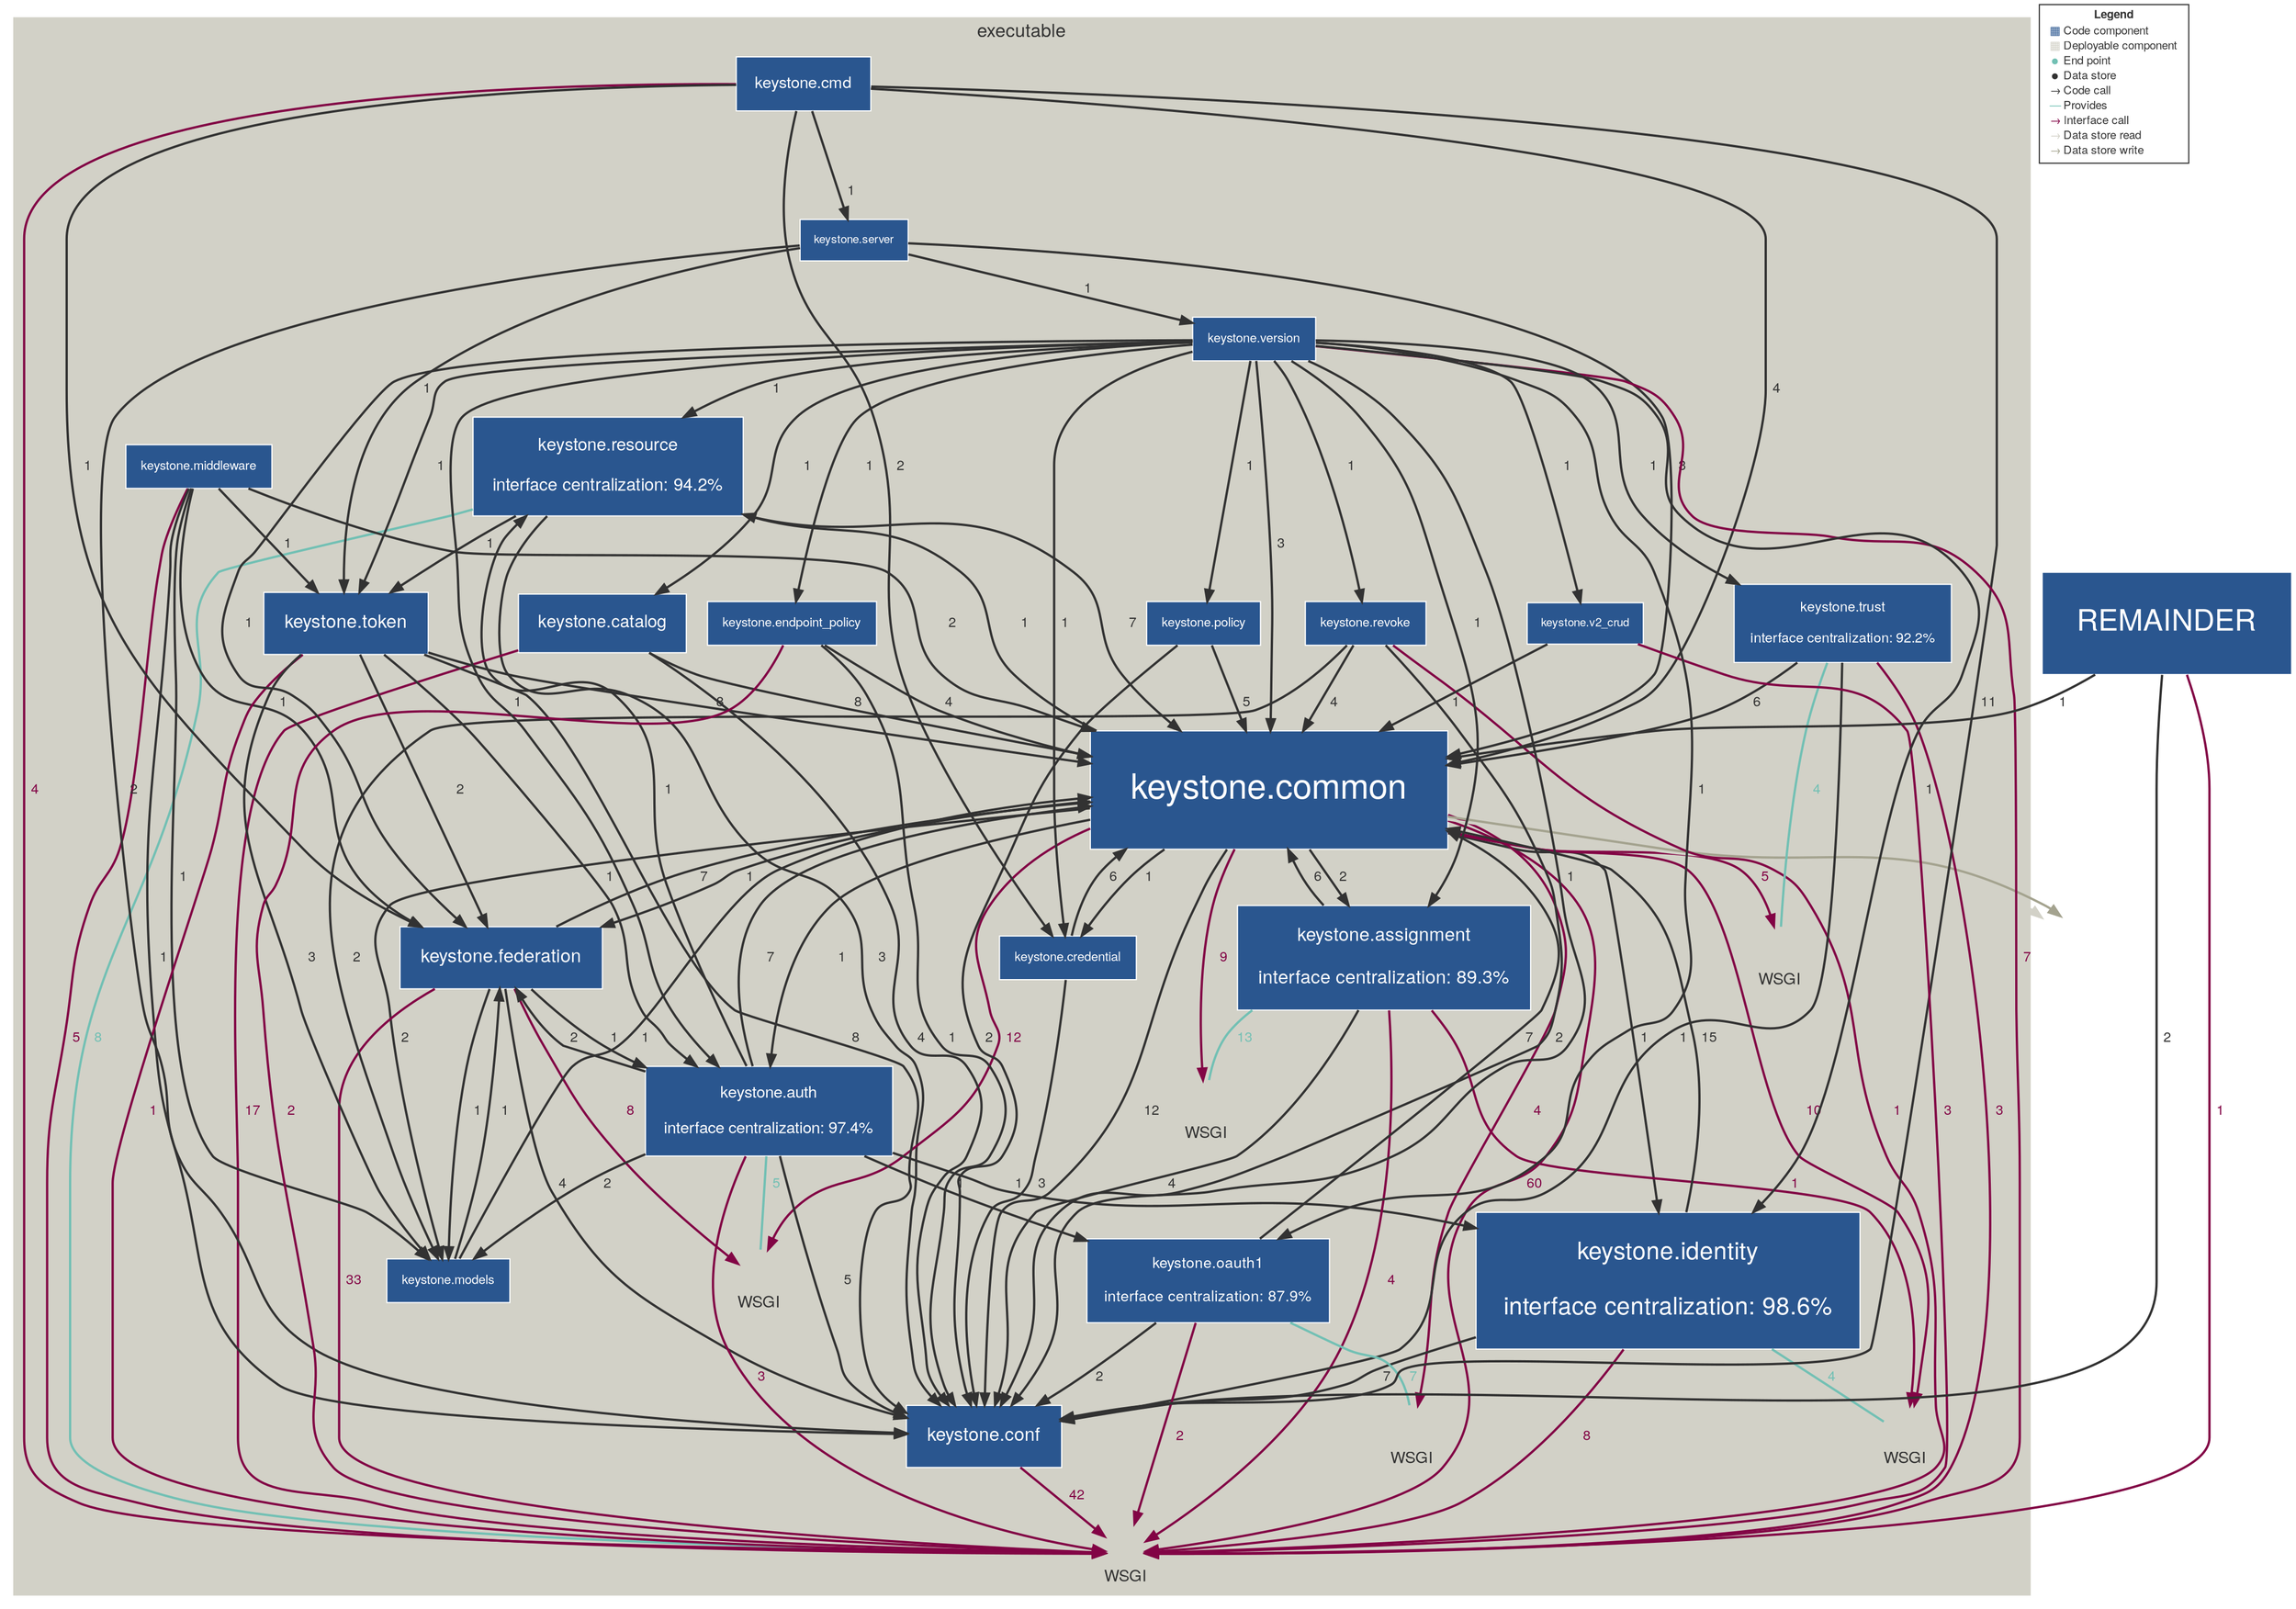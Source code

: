 digraph "Graph" {
compound=true
rankdir=TD
subgraph "cluster-keystone" {
style="filled"
color="#D2D1C7"
fontname="Helvetica Neue"
fontsize="16"
fontcolor="#323232"
label="executable"
"keystone.resource@keystone" [ shape="box" style="filled" fillcolor="#2A568F" penwidth="1" color="#FFFFFF" fontname="Helvetica Neue" fontcolor="#FFFFFF" fontsize="15" margin="0.24" label="keystone.resource

interface centralization: 94.2%" ]
"INTERFACE-WSGI@keystone.resource@keystone" [ shape="box" penwidth="0" fontname="Helvetica Neue" fontcolor="#323232" fontsize="14" image="icon-endpoint.png" width="0.500" height="0.750" fixedsize="true" labelloc="b" label="WSGI" ]
"keystone.common@keystone" [ shape="box" style="filled" fillcolor="#2A568F" penwidth="1" color="#FFFFFF" fontname="Helvetica Neue" fontcolor="#FFFFFF" fontsize="30" margin="0.48" label="keystone.common" ]
"keystone.federation@keystone" [ shape="box" style="filled" fillcolor="#2A568F" penwidth="1" color="#FFFFFF" fontname="Helvetica Neue" fontcolor="#FFFFFF" fontsize="16" margin="0.256" label="keystone.federation" ]
"keystone.models@keystone" [ shape="box" style="filled" fillcolor="#2A568F" penwidth="1" color="#FFFFFF" fontname="Helvetica Neue" fontcolor="#FFFFFF" fontsize="11" margin="0.176" label="keystone.models" ]
"keystone.revoke@keystone" [ shape="box" style="filled" fillcolor="#2A568F" penwidth="1" color="#FFFFFF" fontname="Helvetica Neue" fontcolor="#FFFFFF" fontsize="11" margin="0.176" label="keystone.revoke" ]
"keystone.auth@keystone" [ shape="box" style="filled" fillcolor="#2A568F" penwidth="1" color="#FFFFFF" fontname="Helvetica Neue" fontcolor="#FFFFFF" fontsize="14" margin="0.224" label="keystone.auth

interface centralization: 97.4%" ]
"INTERFACE-WSGI@keystone.auth@keystone" [ shape="box" penwidth="0" fontname="Helvetica Neue" fontcolor="#323232" fontsize="14" image="icon-endpoint.png" width="0.500" height="0.750" fixedsize="true" labelloc="b" label="WSGI" ]
"keystone.catalog@keystone" [ shape="box" style="filled" fillcolor="#2A568F" penwidth="1" color="#FFFFFF" fontname="Helvetica Neue" fontcolor="#FFFFFF" fontsize="15" margin="0.24" label="keystone.catalog" ]
"keystone.middleware@keystone" [ shape="box" style="filled" fillcolor="#2A568F" penwidth="1" color="#FFFFFF" fontname="Helvetica Neue" fontcolor="#FFFFFF" fontsize="11" margin="0.176" label="keystone.middleware" ]
"keystone.assignment@keystone" [ shape="box" style="filled" fillcolor="#2A568F" penwidth="1" color="#FFFFFF" fontname="Helvetica Neue" fontcolor="#FFFFFF" fontsize="16" margin="0.256" label="keystone.assignment

interface centralization: 89.3%" ]
"INTERFACE-WSGI@keystone.assignment@keystone" [ shape="box" penwidth="0" fontname="Helvetica Neue" fontcolor="#323232" fontsize="14" image="icon-endpoint.png" width="0.500" height="0.750" fixedsize="true" labelloc="b" label="WSGI" ]
"keystone.policy@keystone" [ shape="box" style="filled" fillcolor="#2A568F" penwidth="1" color="#FFFFFF" fontname="Helvetica Neue" fontcolor="#FFFFFF" fontsize="11" margin="0.176" label="keystone.policy" ]
"keystone.token@keystone" [ shape="box" style="filled" fillcolor="#2A568F" penwidth="1" color="#FFFFFF" fontname="Helvetica Neue" fontcolor="#FFFFFF" fontsize="16" margin="0.256" label="keystone.token" ]
"keystone.identity@keystone" [ shape="box" style="filled" fillcolor="#2A568F" penwidth="1" color="#FFFFFF" fontname="Helvetica Neue" fontcolor="#FFFFFF" fontsize="21" margin="0.336" label="keystone.identity

interface centralization: 98.6%" ]
"INTERFACE-WSGI@keystone.identity@keystone" [ shape="box" penwidth="0" fontname="Helvetica Neue" fontcolor="#323232" fontsize="14" image="icon-endpoint.png" width="0.500" height="0.750" fixedsize="true" labelloc="b" label="WSGI" ]
"keystone.trust@keystone" [ shape="box" style="filled" fillcolor="#2A568F" penwidth="1" color="#FFFFFF" fontname="Helvetica Neue" fontcolor="#FFFFFF" fontsize="12" margin="0.192" label="keystone.trust

interface centralization: 92.2%" ]
"INTERFACE-WSGI@keystone.trust@keystone" [ shape="box" penwidth="0" fontname="Helvetica Neue" fontcolor="#323232" fontsize="14" image="icon-endpoint.png" width="0.500" height="0.750" fixedsize="true" labelloc="b" label="WSGI" ]
"keystone.oauth1@keystone" [ shape="box" style="filled" fillcolor="#2A568F" penwidth="1" color="#FFFFFF" fontname="Helvetica Neue" fontcolor="#FFFFFF" fontsize="13" margin="0.20800000000000002" label="keystone.oauth1

interface centralization: 87.9%" ]
"INTERFACE-WSGI@keystone.oauth1@keystone" [ shape="box" penwidth="0" fontname="Helvetica Neue" fontcolor="#323232" fontsize="14" image="icon-endpoint.png" width="0.500" height="0.750" fixedsize="true" labelloc="b" label="WSGI" ]
"keystone.cmd@keystone" [ shape="box" style="filled" fillcolor="#2A568F" penwidth="1" color="#FFFFFF" fontname="Helvetica Neue" fontcolor="#FFFFFF" fontsize="14" margin="0.224" label="keystone.cmd" ]
"keystone.server@keystone" [ shape="box" style="filled" fillcolor="#2A568F" penwidth="1" color="#FFFFFF" fontname="Helvetica Neue" fontcolor="#FFFFFF" fontsize="10" margin="0.16" label="keystone.server" ]
"keystone.endpoint_policy@keystone" [ shape="box" style="filled" fillcolor="#2A568F" penwidth="1" color="#FFFFFF" fontname="Helvetica Neue" fontcolor="#FFFFFF" fontsize="11" margin="0.176" label="keystone.endpoint_policy" ]
"keystone.v2_crud@keystone" [ shape="box" style="filled" fillcolor="#2A568F" penwidth="1" color="#FFFFFF" fontname="Helvetica Neue" fontcolor="#FFFFFF" fontsize="10" margin="0.16" label="keystone.v2_crud" ]
"keystone.conf@keystone" [ shape="box" style="filled" fillcolor="#2A568F" penwidth="1" color="#FFFFFF" fontname="Helvetica Neue" fontcolor="#FFFFFF" fontsize="16" margin="0.256" label="keystone.conf" ]
"keystone.version@keystone" [ shape="box" style="filled" fillcolor="#2A568F" penwidth="1" color="#FFFFFF" fontname="Helvetica Neue" fontcolor="#FFFFFF" fontsize="11" margin="0.176" label="keystone.version" ]
"keystone.credential@keystone" [ shape="box" style="filled" fillcolor="#2A568F" penwidth="1" color="#FFFFFF" fontname="Helvetica Neue" fontcolor="#FFFFFF" fontsize="11" margin="0.176" label="keystone.credential" ]
}
"REMAINDER@NOT_DEPLOYED" [ shape="box" style="filled" fillcolor="#2A568F" penwidth="1" color="#FFFFFF" fontname="Helvetica Neue" fontcolor="#FFFFFF" fontsize="26" margin="0.41600000000000004" label="REMAINDER" ]
"15cd1788-1231-4e6e-9c41-bbcd42a2f4ff@NOT_DEPLOYED" [ shape="box" penwidth="0" fontname="Helvetica Neue" fontcolor="#323232" fontsize="16" image="icon-datastore.png" width="1.000" height="1.000" fixedsize="true" label="" ]
"keystone.resource@keystone" -> "keystone.common@keystone" [ penwidth="2" color="#323232" fontcolor="#323232" fontname="Helvetica Neue" fontsize="12" label="  7" ]
"keystone.resource@keystone" -> "keystone.token@keystone" [ penwidth="2" color="#323232" fontcolor="#323232" fontname="Helvetica Neue" fontsize="12" label="  1" ]
"keystone.resource@keystone" -> "keystone.conf@keystone" [ penwidth="2" color="#323232" fontcolor="#323232" fontname="Helvetica Neue" fontsize="12" label="  3" ]
"keystone.resource@keystone" -> "INTERFACE-WSGI@keystone.resource@keystone" [ penwidth="2" color="#72C0B4" fontcolor="#72C0B4" fontname="Helvetica Neue" fontsize="12" arrowhead="none" label="  8" ]
"keystone.common@keystone" -> "keystone.resource@keystone" [ penwidth="2" color="#323232" fontcolor="#323232" fontname="Helvetica Neue" fontsize="12" label="  1" ]
"keystone.common@keystone" -> "INTERFACE-WSGI@keystone.resource@keystone" [ penwidth="2" color="#820445" fontcolor="#820445" fontname="Helvetica Neue" fontsize="12" label="  60" ]
"keystone.common@keystone" -> "keystone.federation@keystone" [ penwidth="2" color="#323232" fontcolor="#323232" fontname="Helvetica Neue" fontsize="12" label="  1" ]
"keystone.common@keystone" -> "keystone.models@keystone" [ penwidth="2" color="#323232" fontcolor="#323232" fontname="Helvetica Neue" fontsize="12" label="  2" ]
"keystone.common@keystone" -> "keystone.auth@keystone" [ penwidth="2" color="#323232" fontcolor="#323232" fontname="Helvetica Neue" fontsize="12" label="  1" ]
"keystone.common@keystone" -> "INTERFACE-WSGI@keystone.auth@keystone" [ penwidth="2" color="#820445" fontcolor="#820445" fontname="Helvetica Neue" fontsize="12" label="  12" ]
"keystone.common@keystone" -> "keystone.assignment@keystone" [ penwidth="2" color="#323232" fontcolor="#323232" fontname="Helvetica Neue" fontsize="12" label="  2" ]
"keystone.common@keystone" -> "INTERFACE-WSGI@keystone.assignment@keystone" [ penwidth="2" color="#820445" fontcolor="#820445" fontname="Helvetica Neue" fontsize="12" label="  9" ]
"keystone.common@keystone" -> "keystone.identity@keystone" [ penwidth="2" color="#323232" fontcolor="#323232" fontname="Helvetica Neue" fontsize="12" label="  1" ]
"keystone.common@keystone" -> "INTERFACE-WSGI@keystone.identity@keystone" [ penwidth="2" color="#820445" fontcolor="#820445" fontname="Helvetica Neue" fontsize="12" label="  10" ]
"keystone.common@keystone" -> "INTERFACE-WSGI@keystone.trust@keystone" [ penwidth="2" color="#820445" fontcolor="#820445" fontname="Helvetica Neue" fontsize="12" label="  5" ]
"keystone.common@keystone" -> "INTERFACE-WSGI@keystone.oauth1@keystone" [ penwidth="2" color="#820445" fontcolor="#820445" fontname="Helvetica Neue" fontsize="12" label="  4" ]
"keystone.common@keystone" -> "keystone.conf@keystone" [ penwidth="2" color="#323232" fontcolor="#323232" fontname="Helvetica Neue" fontsize="12" label="  12" ]
"keystone.common@keystone" -> "keystone.credential@keystone" [ penwidth="2" color="#323232" fontcolor="#323232" fontname="Helvetica Neue" fontsize="12" label="  1" ]
"keystone.common@keystone" -> "15cd1788-1231-4e6e-9c41-bbcd42a2f4ff@NOT_DEPLOYED" [ penwidth="2" color="#D2D1C7" fontcolor="#D2D1C7" fontname="Helvetica Neue" fontsize="12" label="" ]
"keystone.common@keystone" -> "15cd1788-1231-4e6e-9c41-bbcd42a2f4ff@NOT_DEPLOYED" [ penwidth="2" color="#A4A38F" fontcolor="#A4A38F" fontname="Helvetica Neue" fontsize="12" label="" ]
"keystone.federation@keystone" -> "INTERFACE-WSGI@keystone.resource@keystone" [ penwidth="2" color="#820445" fontcolor="#820445" fontname="Helvetica Neue" fontsize="12" label="  33" ]
"keystone.federation@keystone" -> "keystone.common@keystone" [ penwidth="2" color="#323232" fontcolor="#323232" fontname="Helvetica Neue" fontsize="12" label="  7" ]
"keystone.federation@keystone" -> "keystone.models@keystone" [ penwidth="2" color="#323232" fontcolor="#323232" fontname="Helvetica Neue" fontsize="12" label="  1" ]
"keystone.federation@keystone" -> "keystone.auth@keystone" [ penwidth="2" color="#323232" fontcolor="#323232" fontname="Helvetica Neue" fontsize="12" label="  1" ]
"keystone.federation@keystone" -> "INTERFACE-WSGI@keystone.auth@keystone" [ penwidth="2" color="#820445" fontcolor="#820445" fontname="Helvetica Neue" fontsize="12" label="  8" ]
"keystone.federation@keystone" -> "keystone.conf@keystone" [ penwidth="2" color="#323232" fontcolor="#323232" fontname="Helvetica Neue" fontsize="12" label="  4" ]
"keystone.models@keystone" -> "keystone.common@keystone" [ penwidth="2" color="#323232" fontcolor="#323232" fontname="Helvetica Neue" fontsize="12" label="  1" ]
"keystone.models@keystone" -> "keystone.federation@keystone" [ penwidth="2" color="#323232" fontcolor="#323232" fontname="Helvetica Neue" fontsize="12" label="  1" ]
"keystone.revoke@keystone" -> "INTERFACE-WSGI@keystone.resource@keystone" [ penwidth="2" color="#820445" fontcolor="#820445" fontname="Helvetica Neue" fontsize="12" label="  1" ]
"keystone.revoke@keystone" -> "keystone.common@keystone" [ penwidth="2" color="#323232" fontcolor="#323232" fontname="Helvetica Neue" fontsize="12" label="  4" ]
"keystone.revoke@keystone" -> "keystone.models@keystone" [ penwidth="2" color="#323232" fontcolor="#323232" fontname="Helvetica Neue" fontsize="12" label="  2" ]
"keystone.revoke@keystone" -> "keystone.conf@keystone" [ penwidth="2" color="#323232" fontcolor="#323232" fontname="Helvetica Neue" fontsize="12" label="  2" ]
"keystone.auth@keystone" -> "keystone.resource@keystone" [ penwidth="2" color="#323232" fontcolor="#323232" fontname="Helvetica Neue" fontsize="12" label="  1" ]
"keystone.auth@keystone" -> "INTERFACE-WSGI@keystone.resource@keystone" [ penwidth="2" color="#820445" fontcolor="#820445" fontname="Helvetica Neue" fontsize="12" label="  3" ]
"keystone.auth@keystone" -> "keystone.common@keystone" [ penwidth="2" color="#323232" fontcolor="#323232" fontname="Helvetica Neue" fontsize="12" label="  7" ]
"keystone.auth@keystone" -> "keystone.federation@keystone" [ penwidth="2" color="#323232" fontcolor="#323232" fontname="Helvetica Neue" fontsize="12" label="  2" ]
"keystone.auth@keystone" -> "keystone.models@keystone" [ penwidth="2" color="#323232" fontcolor="#323232" fontname="Helvetica Neue" fontsize="12" label="  2" ]
"keystone.auth@keystone" -> "keystone.identity@keystone" [ penwidth="2" color="#323232" fontcolor="#323232" fontname="Helvetica Neue" fontsize="12" label="  1" ]
"keystone.auth@keystone" -> "keystone.oauth1@keystone" [ penwidth="2" color="#323232" fontcolor="#323232" fontname="Helvetica Neue" fontsize="12" label="  1" ]
"keystone.auth@keystone" -> "keystone.conf@keystone" [ penwidth="2" color="#323232" fontcolor="#323232" fontname="Helvetica Neue" fontsize="12" label="  5" ]
"keystone.auth@keystone" -> "INTERFACE-WSGI@keystone.auth@keystone" [ penwidth="2" color="#72C0B4" fontcolor="#72C0B4" fontname="Helvetica Neue" fontsize="12" arrowhead="none" label="  5" ]
"keystone.catalog@keystone" -> "INTERFACE-WSGI@keystone.resource@keystone" [ penwidth="2" color="#820445" fontcolor="#820445" fontname="Helvetica Neue" fontsize="12" label="  17" ]
"keystone.catalog@keystone" -> "keystone.common@keystone" [ penwidth="2" color="#323232" fontcolor="#323232" fontname="Helvetica Neue" fontsize="12" label="  8" ]
"keystone.catalog@keystone" -> "keystone.conf@keystone" [ penwidth="2" color="#323232" fontcolor="#323232" fontname="Helvetica Neue" fontsize="12" label="  4" ]
"keystone.middleware@keystone" -> "INTERFACE-WSGI@keystone.resource@keystone" [ penwidth="2" color="#820445" fontcolor="#820445" fontname="Helvetica Neue" fontsize="12" label="  5" ]
"keystone.middleware@keystone" -> "keystone.common@keystone" [ penwidth="2" color="#323232" fontcolor="#323232" fontname="Helvetica Neue" fontsize="12" label="  2" ]
"keystone.middleware@keystone" -> "keystone.federation@keystone" [ penwidth="2" color="#323232" fontcolor="#323232" fontname="Helvetica Neue" fontsize="12" label="  1" ]
"keystone.middleware@keystone" -> "keystone.models@keystone" [ penwidth="2" color="#323232" fontcolor="#323232" fontname="Helvetica Neue" fontsize="12" label="  1" ]
"keystone.middleware@keystone" -> "keystone.token@keystone" [ penwidth="2" color="#323232" fontcolor="#323232" fontname="Helvetica Neue" fontsize="12" label="  1" ]
"keystone.middleware@keystone" -> "keystone.conf@keystone" [ penwidth="2" color="#323232" fontcolor="#323232" fontname="Helvetica Neue" fontsize="12" label="  1" ]
"keystone.assignment@keystone" -> "INTERFACE-WSGI@keystone.resource@keystone" [ penwidth="2" color="#820445" fontcolor="#820445" fontname="Helvetica Neue" fontsize="12" label="  4" ]
"keystone.assignment@keystone" -> "keystone.common@keystone" [ penwidth="2" color="#323232" fontcolor="#323232" fontname="Helvetica Neue" fontsize="12" label="  6" ]
"keystone.assignment@keystone" -> "INTERFACE-WSGI@keystone.identity@keystone" [ penwidth="2" color="#820445" fontcolor="#820445" fontname="Helvetica Neue" fontsize="12" label="  1" ]
"keystone.assignment@keystone" -> "keystone.conf@keystone" [ penwidth="2" color="#323232" fontcolor="#323232" fontname="Helvetica Neue" fontsize="12" label="  4" ]
"keystone.assignment@keystone" -> "INTERFACE-WSGI@keystone.assignment@keystone" [ penwidth="2" color="#72C0B4" fontcolor="#72C0B4" fontname="Helvetica Neue" fontsize="12" arrowhead="none" label="  13" ]
"keystone.policy@keystone" -> "keystone.common@keystone" [ penwidth="2" color="#323232" fontcolor="#323232" fontname="Helvetica Neue" fontsize="12" label="  5" ]
"keystone.policy@keystone" -> "keystone.conf@keystone" [ penwidth="2" color="#323232" fontcolor="#323232" fontname="Helvetica Neue" fontsize="12" label="  2" ]
"keystone.token@keystone" -> "INTERFACE-WSGI@keystone.resource@keystone" [ penwidth="2" color="#820445" fontcolor="#820445" fontname="Helvetica Neue" fontsize="12" label="  1" ]
"keystone.token@keystone" -> "keystone.common@keystone" [ penwidth="2" color="#323232" fontcolor="#323232" fontname="Helvetica Neue" fontsize="12" label="  8" ]
"keystone.token@keystone" -> "keystone.federation@keystone" [ penwidth="2" color="#323232" fontcolor="#323232" fontname="Helvetica Neue" fontsize="12" label="  2" ]
"keystone.token@keystone" -> "keystone.models@keystone" [ penwidth="2" color="#323232" fontcolor="#323232" fontname="Helvetica Neue" fontsize="12" label="  3" ]
"keystone.token@keystone" -> "keystone.auth@keystone" [ penwidth="2" color="#323232" fontcolor="#323232" fontname="Helvetica Neue" fontsize="12" label="  1" ]
"keystone.token@keystone" -> "keystone.conf@keystone" [ penwidth="2" color="#323232" fontcolor="#323232" fontname="Helvetica Neue" fontsize="12" label="  8" ]
"keystone.identity@keystone" -> "INTERFACE-WSGI@keystone.resource@keystone" [ penwidth="2" color="#820445" fontcolor="#820445" fontname="Helvetica Neue" fontsize="12" label="  8" ]
"keystone.identity@keystone" -> "keystone.common@keystone" [ penwidth="2" color="#323232" fontcolor="#323232" fontname="Helvetica Neue" fontsize="12" label="  15" ]
"keystone.identity@keystone" -> "keystone.conf@keystone" [ penwidth="2" color="#323232" fontcolor="#323232" fontname="Helvetica Neue" fontsize="12" label="  7" ]
"keystone.identity@keystone" -> "INTERFACE-WSGI@keystone.identity@keystone" [ penwidth="2" color="#72C0B4" fontcolor="#72C0B4" fontname="Helvetica Neue" fontsize="12" arrowhead="none" label="  4" ]
"keystone.trust@keystone" -> "INTERFACE-WSGI@keystone.resource@keystone" [ penwidth="2" color="#820445" fontcolor="#820445" fontname="Helvetica Neue" fontsize="12" label="  3" ]
"keystone.trust@keystone" -> "keystone.common@keystone" [ penwidth="2" color="#323232" fontcolor="#323232" fontname="Helvetica Neue" fontsize="12" label="  6" ]
"keystone.trust@keystone" -> "keystone.conf@keystone" [ penwidth="2" color="#323232" fontcolor="#323232" fontname="Helvetica Neue" fontsize="12" label="  1" ]
"keystone.trust@keystone" -> "INTERFACE-WSGI@keystone.trust@keystone" [ penwidth="2" color="#72C0B4" fontcolor="#72C0B4" fontname="Helvetica Neue" fontsize="12" arrowhead="none" label="  4" ]
"keystone.oauth1@keystone" -> "INTERFACE-WSGI@keystone.resource@keystone" [ penwidth="2" color="#820445" fontcolor="#820445" fontname="Helvetica Neue" fontsize="12" label="  2" ]
"keystone.oauth1@keystone" -> "keystone.common@keystone" [ penwidth="2" color="#323232" fontcolor="#323232" fontname="Helvetica Neue" fontsize="12" label="  7" ]
"keystone.oauth1@keystone" -> "keystone.conf@keystone" [ penwidth="2" color="#323232" fontcolor="#323232" fontname="Helvetica Neue" fontsize="12" label="  2" ]
"keystone.oauth1@keystone" -> "INTERFACE-WSGI@keystone.oauth1@keystone" [ penwidth="2" color="#72C0B4" fontcolor="#72C0B4" fontname="Helvetica Neue" fontsize="12" arrowhead="none" label="  7" ]
"keystone.cmd@keystone" -> "INTERFACE-WSGI@keystone.resource@keystone" [ penwidth="2" color="#820445" fontcolor="#820445" fontname="Helvetica Neue" fontsize="12" label="  4" ]
"keystone.cmd@keystone" -> "keystone.common@keystone" [ penwidth="2" color="#323232" fontcolor="#323232" fontname="Helvetica Neue" fontsize="12" label="  4" ]
"keystone.cmd@keystone" -> "keystone.federation@keystone" [ penwidth="2" color="#323232" fontcolor="#323232" fontname="Helvetica Neue" fontsize="12" label="  1" ]
"keystone.cmd@keystone" -> "keystone.server@keystone" [ penwidth="2" color="#323232" fontcolor="#323232" fontname="Helvetica Neue" fontsize="12" label="  1" ]
"keystone.cmd@keystone" -> "keystone.conf@keystone" [ penwidth="2" color="#323232" fontcolor="#323232" fontname="Helvetica Neue" fontsize="12" label="  11" ]
"keystone.cmd@keystone" -> "keystone.credential@keystone" [ penwidth="2" color="#323232" fontcolor="#323232" fontname="Helvetica Neue" fontsize="12" label="  2" ]
"keystone.server@keystone" -> "keystone.common@keystone" [ penwidth="2" color="#323232" fontcolor="#323232" fontname="Helvetica Neue" fontsize="12" label="  3" ]
"keystone.server@keystone" -> "keystone.token@keystone" [ penwidth="2" color="#323232" fontcolor="#323232" fontname="Helvetica Neue" fontsize="12" label="  1" ]
"keystone.server@keystone" -> "keystone.conf@keystone" [ penwidth="2" color="#323232" fontcolor="#323232" fontname="Helvetica Neue" fontsize="12" label="  2" ]
"keystone.server@keystone" -> "keystone.version@keystone" [ penwidth="2" color="#323232" fontcolor="#323232" fontname="Helvetica Neue" fontsize="12" label="  1" ]
"keystone.endpoint_policy@keystone" -> "INTERFACE-WSGI@keystone.resource@keystone" [ penwidth="2" color="#820445" fontcolor="#820445" fontname="Helvetica Neue" fontsize="12" label="  2" ]
"keystone.endpoint_policy@keystone" -> "keystone.common@keystone" [ penwidth="2" color="#323232" fontcolor="#323232" fontname="Helvetica Neue" fontsize="12" label="  4" ]
"keystone.endpoint_policy@keystone" -> "keystone.conf@keystone" [ penwidth="2" color="#323232" fontcolor="#323232" fontname="Helvetica Neue" fontsize="12" label="  1" ]
"keystone.v2_crud@keystone" -> "INTERFACE-WSGI@keystone.resource@keystone" [ penwidth="2" color="#820445" fontcolor="#820445" fontname="Helvetica Neue" fontsize="12" label="  3" ]
"keystone.v2_crud@keystone" -> "keystone.common@keystone" [ penwidth="2" color="#323232" fontcolor="#323232" fontname="Helvetica Neue" fontsize="12" label="  1" ]
"keystone.conf@keystone" -> "INTERFACE-WSGI@keystone.resource@keystone" [ penwidth="2" color="#820445" fontcolor="#820445" fontname="Helvetica Neue" fontsize="12" label="  42" ]
"keystone.version@keystone" -> "keystone.resource@keystone" [ penwidth="2" color="#323232" fontcolor="#323232" fontname="Helvetica Neue" fontsize="12" label="  1" ]
"keystone.version@keystone" -> "INTERFACE-WSGI@keystone.resource@keystone" [ penwidth="2" color="#820445" fontcolor="#820445" fontname="Helvetica Neue" fontsize="12" label="  7" ]
"keystone.version@keystone" -> "keystone.common@keystone" [ penwidth="2" color="#323232" fontcolor="#323232" fontname="Helvetica Neue" fontsize="12" label="  3" ]
"keystone.version@keystone" -> "keystone.federation@keystone" [ penwidth="2" color="#323232" fontcolor="#323232" fontname="Helvetica Neue" fontsize="12" label="  1" ]
"keystone.version@keystone" -> "keystone.revoke@keystone" [ penwidth="2" color="#323232" fontcolor="#323232" fontname="Helvetica Neue" fontsize="12" label="  1" ]
"keystone.version@keystone" -> "keystone.auth@keystone" [ penwidth="2" color="#323232" fontcolor="#323232" fontname="Helvetica Neue" fontsize="12" label="  1" ]
"keystone.version@keystone" -> "keystone.catalog@keystone" [ penwidth="2" color="#323232" fontcolor="#323232" fontname="Helvetica Neue" fontsize="12" label="  1" ]
"keystone.version@keystone" -> "keystone.assignment@keystone" [ penwidth="2" color="#323232" fontcolor="#323232" fontname="Helvetica Neue" fontsize="12" label="  1" ]
"keystone.version@keystone" -> "keystone.policy@keystone" [ penwidth="2" color="#323232" fontcolor="#323232" fontname="Helvetica Neue" fontsize="12" label="  1" ]
"keystone.version@keystone" -> "keystone.token@keystone" [ penwidth="2" color="#323232" fontcolor="#323232" fontname="Helvetica Neue" fontsize="12" label="  1" ]
"keystone.version@keystone" -> "keystone.identity@keystone" [ penwidth="2" color="#323232" fontcolor="#323232" fontname="Helvetica Neue" fontsize="12" label="  1" ]
"keystone.version@keystone" -> "keystone.trust@keystone" [ penwidth="2" color="#323232" fontcolor="#323232" fontname="Helvetica Neue" fontsize="12" label="  1" ]
"keystone.version@keystone" -> "keystone.oauth1@keystone" [ penwidth="2" color="#323232" fontcolor="#323232" fontname="Helvetica Neue" fontsize="12" label="  1" ]
"keystone.version@keystone" -> "keystone.endpoint_policy@keystone" [ penwidth="2" color="#323232" fontcolor="#323232" fontname="Helvetica Neue" fontsize="12" label="  1" ]
"keystone.version@keystone" -> "keystone.v2_crud@keystone" [ penwidth="2" color="#323232" fontcolor="#323232" fontname="Helvetica Neue" fontsize="12" label="  1" ]
"keystone.version@keystone" -> "keystone.conf@keystone" [ penwidth="2" color="#323232" fontcolor="#323232" fontname="Helvetica Neue" fontsize="12" label="  1" ]
"keystone.version@keystone" -> "keystone.credential@keystone" [ penwidth="2" color="#323232" fontcolor="#323232" fontname="Helvetica Neue" fontsize="12" label="  1" ]
"keystone.credential@keystone" -> "keystone.common@keystone" [ penwidth="2" color="#323232" fontcolor="#323232" fontname="Helvetica Neue" fontsize="12" label="  6" ]
"keystone.credential@keystone" -> "keystone.conf@keystone" [ penwidth="2" color="#323232" fontcolor="#323232" fontname="Helvetica Neue" fontsize="12" label="  3" ]
"REMAINDER@NOT_DEPLOYED" -> "INTERFACE-WSGI@keystone.resource@keystone" [ penwidth="2" color="#820445" fontcolor="#820445" fontname="Helvetica Neue" fontsize="12" label="  1" ]
"REMAINDER@NOT_DEPLOYED" -> "keystone.common@keystone" [ penwidth="2" color="#323232" fontcolor="#323232" fontname="Helvetica Neue" fontsize="12" label="  1" ]
"REMAINDER@NOT_DEPLOYED" -> "keystone.conf@keystone" [ penwidth="2" color="#323232" fontcolor="#323232" fontname="Helvetica Neue" fontsize="12" label="  2" ]
"LEGEND" [ shape="box" style="filled" fillcolor="#FFFFFF" penwidth="1" color="#323232" fontname="Helvetica Neue" fontcolor="#323232" fontsize="10" label=<<TABLE BORDER="0" CELLPADDING="1" CELLSPACING="0">
<TR><TD COLSPAN="2"><B>Legend</B></TD></TR>
<TR><TD><FONT COLOR="#2A568F">&#9638;</FONT></TD><TD ALIGN="left">Code component</TD></TR>
<TR><TD><FONT COLOR="#D2D1C7">&#9638;</FONT></TD><TD ALIGN="left">Deployable component</TD></TR>
<TR><TD><FONT COLOR="#72C0B4">&#9679;</FONT></TD><TD ALIGN="left">End point</TD></TR>
<TR><TD><FONT COLOR="#323232">&#9679;</FONT></TD><TD ALIGN="left">Data store</TD></TR>
<TR><TD><FONT COLOR="#323232">&rarr;</FONT></TD><TD ALIGN="left">Code call</TD></TR>
<TR><TD><FONT COLOR="#72C0B4">&#8212;</FONT></TD><TD ALIGN="left">Provides</TD></TR>
<TR><TD><FONT COLOR="#820445">&rarr;</FONT></TD><TD ALIGN="left">Interface call</TD></TR>
<TR><TD><FONT COLOR="#D2D1C7">&rarr;</FONT></TD><TD ALIGN="left">Data store read</TD></TR>
<TR><TD><FONT COLOR="#A4A38F">&rarr;</FONT></TD><TD ALIGN="left">Data store write</TD></TR>
</TABLE>
>  ]
}
